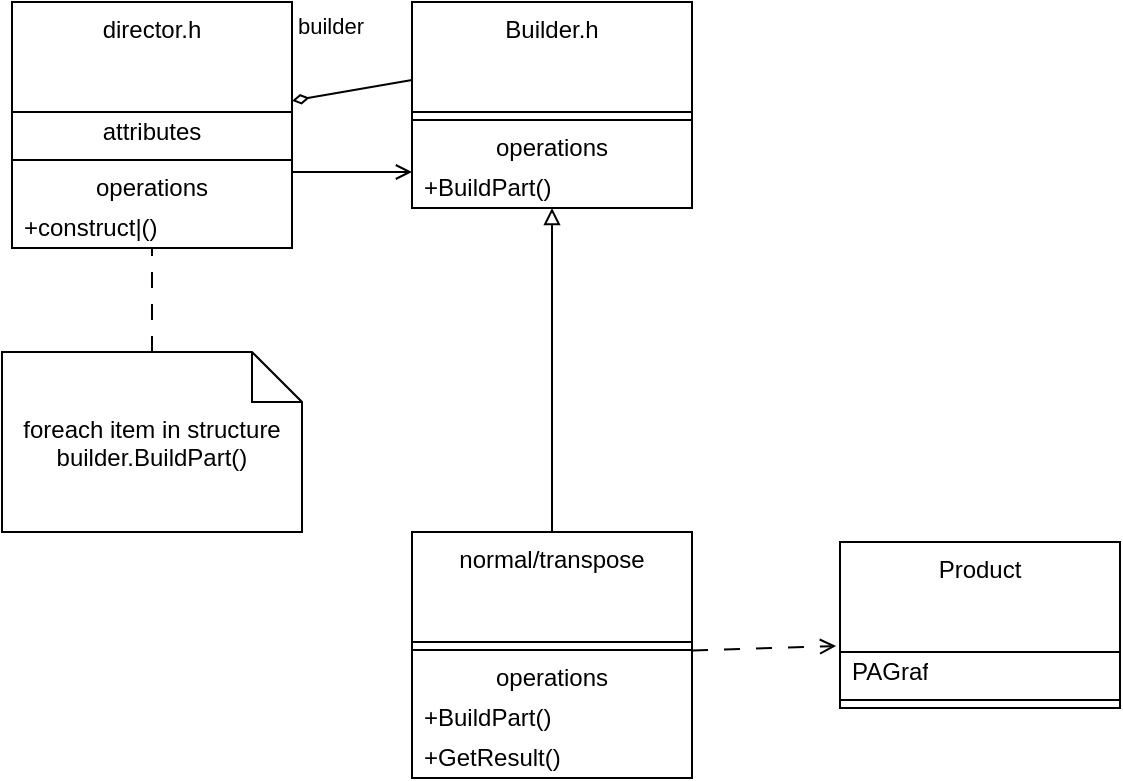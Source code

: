<mxfile>
    <diagram id="JOP9YY5EqsfwuFUL-8xJ" name="Page-1">
        <mxGraphModel dx="1014" dy="676" grid="1" gridSize="10" guides="1" tooltips="1" connect="1" arrows="1" fold="1" page="1" pageScale="1" pageWidth="827" pageHeight="1169" math="0" shadow="0">
            <root>
                <mxCell id="0"/>
                <mxCell id="1" parent="0"/>
                <mxCell id="20" value="" style="edgeStyle=none;html=1;endArrow=diamondThin;endFill=0;exitX=0;exitY=0.379;exitDx=0;exitDy=0;exitPerimeter=0;" edge="1" parent="1" source="2" target="10">
                    <mxGeometry relative="1" as="geometry"/>
                </mxCell>
                <mxCell id="2" value="Builder.h" style="swimlane;fontStyle=0;align=center;verticalAlign=top;childLayout=stackLayout;horizontal=1;startSize=55;horizontalStack=0;resizeParent=1;resizeParentMax=0;resizeLast=0;collapsible=0;marginBottom=0;html=1;whiteSpace=wrap;" vertex="1" parent="1">
                    <mxGeometry x="200" y="320" width="140" height="103" as="geometry"/>
                </mxCell>
                <mxCell id="7" value="" style="line;strokeWidth=1;fillColor=none;align=left;verticalAlign=middle;spacingTop=-1;spacingLeft=3;spacingRight=3;rotatable=0;labelPosition=right;points=[];portConstraint=eastwest;" vertex="1" parent="2">
                    <mxGeometry y="55" width="140" height="8" as="geometry"/>
                </mxCell>
                <mxCell id="8" value="operations" style="text;html=1;strokeColor=none;fillColor=none;align=center;verticalAlign=middle;spacingLeft=4;spacingRight=4;overflow=hidden;rotatable=0;points=[[0,0.5],[1,0.5]];portConstraint=eastwest;whiteSpace=wrap;" vertex="1" parent="2">
                    <mxGeometry y="63" width="140" height="20" as="geometry"/>
                </mxCell>
                <mxCell id="45" value="+BuildPart()" style="text;html=1;strokeColor=none;fillColor=none;align=left;verticalAlign=middle;spacingLeft=4;spacingRight=4;overflow=hidden;rotatable=0;points=[[0,0.5],[1,0.5]];portConstraint=eastwest;whiteSpace=wrap;" vertex="1" parent="2">
                    <mxGeometry y="83" width="140" height="20" as="geometry"/>
                </mxCell>
                <mxCell id="10" value="director.h" style="swimlane;fontStyle=0;align=center;verticalAlign=top;childLayout=stackLayout;horizontal=1;startSize=55;horizontalStack=0;resizeParent=1;resizeParentMax=0;resizeLast=0;collapsible=0;marginBottom=0;html=1;whiteSpace=wrap;" vertex="1" parent="1">
                    <mxGeometry y="320" width="140" height="123" as="geometry"/>
                </mxCell>
                <mxCell id="11" value="attributes" style="text;html=1;strokeColor=none;fillColor=none;align=center;verticalAlign=middle;spacingLeft=4;spacingRight=4;overflow=hidden;rotatable=0;points=[[0,0.5],[1,0.5]];portConstraint=eastwest;whiteSpace=wrap;" vertex="1" parent="10">
                    <mxGeometry y="55" width="140" height="20" as="geometry"/>
                </mxCell>
                <mxCell id="15" value="" style="line;strokeWidth=1;fillColor=none;align=left;verticalAlign=middle;spacingTop=-1;spacingLeft=3;spacingRight=3;rotatable=0;labelPosition=right;points=[];portConstraint=eastwest;" vertex="1" parent="10">
                    <mxGeometry y="75" width="140" height="8" as="geometry"/>
                </mxCell>
                <mxCell id="16" value="operations" style="text;html=1;strokeColor=none;fillColor=none;align=center;verticalAlign=middle;spacingLeft=4;spacingRight=4;overflow=hidden;rotatable=0;points=[[0,0.5],[1,0.5]];portConstraint=eastwest;whiteSpace=wrap;" vertex="1" parent="10">
                    <mxGeometry y="83" width="140" height="20" as="geometry"/>
                </mxCell>
                <mxCell id="17" value="+construct|()" style="text;html=1;strokeColor=none;fillColor=none;align=left;verticalAlign=middle;spacingLeft=4;spacingRight=4;overflow=hidden;rotatable=0;points=[[0,0.5],[1,0.5]];portConstraint=eastwest;whiteSpace=wrap;" vertex="1" parent="10">
                    <mxGeometry y="103" width="140" height="20" as="geometry"/>
                </mxCell>
                <mxCell id="40" value="" style="edgeStyle=none;html=1;dashed=1;dashPattern=8 8;endArrow=none;endFill=0;" edge="1" parent="1" source="18" target="17">
                    <mxGeometry relative="1" as="geometry"/>
                </mxCell>
                <mxCell id="41" value="builder" style="edgeLabel;html=1;align=center;verticalAlign=middle;resizable=0;points=[];" vertex="1" connectable="0" parent="40">
                    <mxGeometry x="0.508" y="1" relative="1" as="geometry">
                        <mxPoint x="90" y="-124" as="offset"/>
                    </mxGeometry>
                </mxCell>
                <mxCell id="18" value="foreach item in structure&lt;div&gt;&lt;font color=&quot;#000000&quot;&gt;builder.BuildPart()&lt;br&gt;&lt;/font&gt;&lt;div&gt;&lt;br&gt;&lt;/div&gt;&lt;/div&gt;" style="shape=note2;boundedLbl=1;whiteSpace=wrap;html=1;size=25;verticalAlign=top;align=center;" vertex="1" parent="1">
                    <mxGeometry x="-5" y="495" width="150" height="90" as="geometry"/>
                </mxCell>
                <mxCell id="19" value="" style="edgeStyle=none;html=1;entryX=0;entryY=0.5;entryDx=0;entryDy=0;rounded=1;curved=0;endArrow=open;endFill=0;" edge="1" parent="1">
                    <mxGeometry relative="1" as="geometry">
                        <mxPoint x="140" y="405" as="sourcePoint"/>
                        <mxPoint x="200" y="405" as="targetPoint"/>
                    </mxGeometry>
                </mxCell>
                <mxCell id="29" value="" style="edgeStyle=none;html=1;endArrow=block;endFill=0;" edge="1" parent="1" source="21" target="45">
                    <mxGeometry relative="1" as="geometry">
                        <mxPoint x="270" y="503" as="targetPoint"/>
                    </mxGeometry>
                </mxCell>
                <mxCell id="38" value="" style="edgeStyle=none;html=1;entryX=-0.014;entryY=-0.15;entryDx=0;entryDy=0;entryPerimeter=0;dashed=1;dashPattern=8 8;endArrow=open;endFill=0;" edge="1" parent="1" source="21" target="34">
                    <mxGeometry relative="1" as="geometry">
                        <mxPoint x="416.52" y="678.5" as="targetPoint"/>
                    </mxGeometry>
                </mxCell>
                <mxCell id="21" value="normal/transpose" style="swimlane;fontStyle=0;align=center;verticalAlign=top;childLayout=stackLayout;horizontal=1;startSize=55;horizontalStack=0;resizeParent=1;resizeParentMax=0;resizeLast=0;collapsible=0;marginBottom=0;html=1;whiteSpace=wrap;" vertex="1" parent="1">
                    <mxGeometry x="200" y="585" width="140" height="123" as="geometry"/>
                </mxCell>
                <mxCell id="26" value="" style="line;strokeWidth=1;fillColor=none;align=left;verticalAlign=middle;spacingTop=-1;spacingLeft=3;spacingRight=3;rotatable=0;labelPosition=right;points=[];portConstraint=eastwest;" vertex="1" parent="21">
                    <mxGeometry y="55" width="140" height="8" as="geometry"/>
                </mxCell>
                <mxCell id="27" value="operations" style="text;html=1;strokeColor=none;fillColor=none;align=center;verticalAlign=middle;spacingLeft=4;spacingRight=4;overflow=hidden;rotatable=0;points=[[0,0.5],[1,0.5]];portConstraint=eastwest;whiteSpace=wrap;" vertex="1" parent="21">
                    <mxGeometry y="63" width="140" height="20" as="geometry"/>
                </mxCell>
                <mxCell id="28" value="+BuildPart()" style="text;html=1;strokeColor=none;fillColor=none;align=left;verticalAlign=middle;spacingLeft=4;spacingRight=4;overflow=hidden;rotatable=0;points=[[0,0.5],[1,0.5]];portConstraint=eastwest;whiteSpace=wrap;" vertex="1" parent="21">
                    <mxGeometry y="83" width="140" height="20" as="geometry"/>
                </mxCell>
                <mxCell id="44" value="+GetResult()" style="text;html=1;strokeColor=none;fillColor=none;align=left;verticalAlign=middle;spacingLeft=4;spacingRight=4;overflow=hidden;rotatable=0;points=[[0,0.5],[1,0.5]];portConstraint=eastwest;whiteSpace=wrap;" vertex="1" parent="21">
                    <mxGeometry y="103" width="140" height="20" as="geometry"/>
                </mxCell>
                <mxCell id="30" value="Product" style="swimlane;fontStyle=0;align=center;verticalAlign=top;childLayout=stackLayout;horizontal=1;startSize=55;horizontalStack=0;resizeParent=1;resizeParentMax=0;resizeLast=0;collapsible=0;marginBottom=0;html=1;whiteSpace=wrap;" vertex="1" parent="1">
                    <mxGeometry x="414" y="590" width="140" height="83" as="geometry"/>
                </mxCell>
                <mxCell id="34" value="PAGraf" style="text;html=1;strokeColor=none;fillColor=none;align=left;verticalAlign=middle;spacingLeft=4;spacingRight=4;overflow=hidden;rotatable=0;points=[[0,0.5],[1,0.5]];portConstraint=eastwest;whiteSpace=wrap;" vertex="1" parent="30">
                    <mxGeometry y="55" width="140" height="20" as="geometry"/>
                </mxCell>
                <mxCell id="35" value="" style="line;strokeWidth=1;fillColor=none;align=left;verticalAlign=middle;spacingTop=-1;spacingLeft=3;spacingRight=3;rotatable=0;labelPosition=right;points=[];portConstraint=eastwest;" vertex="1" parent="30">
                    <mxGeometry y="75" width="140" height="8" as="geometry"/>
                </mxCell>
            </root>
        </mxGraphModel>
    </diagram>
</mxfile>